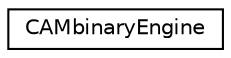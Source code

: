 digraph "Graphical Class Hierarchy"
{
 // LATEX_PDF_SIZE
  edge [fontname="Helvetica",fontsize="10",labelfontname="Helvetica",labelfontsize="10"];
  node [fontname="Helvetica",fontsize="10",shape=record];
  rankdir="LR";
  Node0 [label="CAMbinaryEngine",height=0.2,width=0.4,color="black", fillcolor="white", style="filled",URL="$classCAMbinaryEngine.html",tooltip=" "];
}
